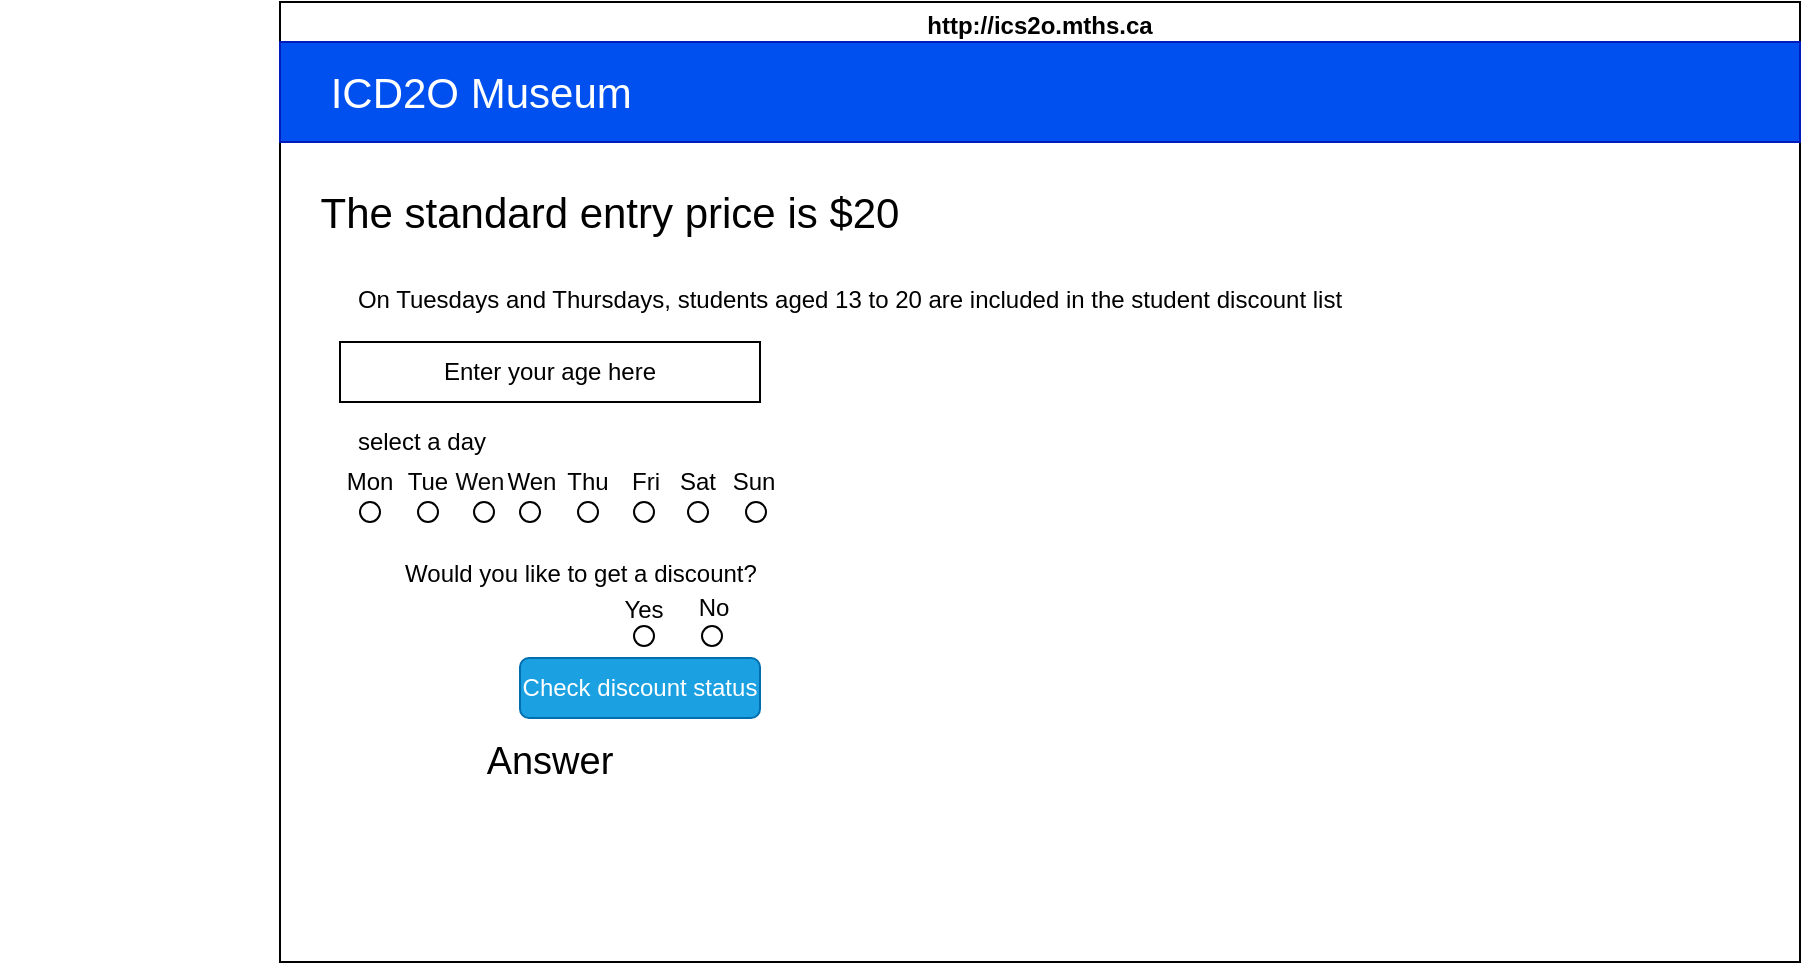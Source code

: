 <mxfile>
    <diagram id="HIP3nbAZw_EuaXWnEj3U" name="Page-1">
        <mxGraphModel dx="1164" dy="239" grid="1" gridSize="10" guides="1" tooltips="1" connect="1" arrows="1" fold="1" page="1" pageScale="1" pageWidth="850" pageHeight="1100" math="0" shadow="0">
            <root>
                <mxCell id="0"/>
                <mxCell id="1" parent="0"/>
                <mxCell id="7" value="http://ics2o.mths.ca" style="swimlane;whiteSpace=wrap;html=1;fontColor=#000000;" parent="1" vertex="1">
                    <mxGeometry y="40" width="760" height="480" as="geometry"/>
                </mxCell>
                <mxCell id="8" value="&lt;span style=&quot;font-size: 21px;&quot;&gt;&amp;nbsp; &amp;nbsp; ICD2O Museum&lt;/span&gt;" style="rounded=0;whiteSpace=wrap;html=1;fillColor=#0050ef;fontColor=#ffffff;strokeColor=#001DBC;align=left;" parent="7" vertex="1">
                    <mxGeometry y="20" width="760" height="50" as="geometry"/>
                </mxCell>
                <mxCell id="9" value="&lt;font color=&quot;#000000&quot;&gt;&lt;span style=&quot;font-size: 12px;&quot;&gt;select a day&lt;/span&gt;&lt;/font&gt;" style="text;html=1;align=center;verticalAlign=middle;whiteSpace=wrap;rounded=0;fontSize=21;" parent="7" vertex="1">
                    <mxGeometry x="-14" y="200" width="170" height="31" as="geometry"/>
                </mxCell>
                <mxCell id="10" value="&lt;font color=&quot;#000000&quot;&gt;The standard entry price is $20&lt;/font&gt;" style="text;html=1;strokeColor=none;fillColor=none;align=center;verticalAlign=middle;whiteSpace=wrap;rounded=0;fontSize=21;" parent="7" vertex="1">
                    <mxGeometry x="-140" y="90" width="610" height="30" as="geometry"/>
                </mxCell>
                <mxCell id="13" value="Check discount status" style="rounded=1;whiteSpace=wrap;html=1;fontSize=12;fontColor=#ffffff;fillColor=#1ba1e2;strokeColor=#006EAF;" parent="7" vertex="1">
                    <mxGeometry x="120" y="328" width="120" height="30" as="geometry"/>
                </mxCell>
                <mxCell id="14" value="&lt;font style=&quot;font-size: 19px;&quot;&gt;Answer&lt;/font&gt;" style="text;html=1;strokeColor=none;fillColor=none;align=center;verticalAlign=middle;whiteSpace=wrap;rounded=0;fontSize=12;fontColor=#000000;" parent="7" vertex="1">
                    <mxGeometry x="60" y="365" width="150" height="30" as="geometry"/>
                </mxCell>
                <mxCell id="12" value="&lt;font color=&quot;#000000&quot;&gt;Enter your age here&lt;/font&gt;" style="rounded=0;whiteSpace=wrap;html=1;fontSize=12;fillColor=none;" parent="7" vertex="1">
                    <mxGeometry x="30" y="170" width="210" height="30" as="geometry"/>
                </mxCell>
                <mxCell id="17" value="" style="ellipse;whiteSpace=wrap;html=1;aspect=fixed;" vertex="1" parent="7">
                    <mxGeometry x="40" y="250" width="10" height="10" as="geometry"/>
                </mxCell>
                <mxCell id="18" value="Mon" style="text;html=1;strokeColor=none;fillColor=none;align=center;verticalAlign=middle;whiteSpace=wrap;rounded=0;fontColor=#000000;" vertex="1" parent="7">
                    <mxGeometry x="15" y="225" width="60" height="30" as="geometry"/>
                </mxCell>
                <mxCell id="27" value="Fri" style="text;html=1;strokeColor=none;fillColor=none;align=center;verticalAlign=middle;whiteSpace=wrap;rounded=0;fontColor=#050505;" vertex="1" parent="7">
                    <mxGeometry x="153" y="225" width="60" height="30" as="geometry"/>
                </mxCell>
                <mxCell id="35" value="&lt;span style=&quot;color: rgba(0, 0, 0, 0); font-family: monospace; font-size: 0px; text-align: start;&quot;&gt;%3CmxGraphModel%3E%3Croot%3E%3CmxCell%20id%3D%220%22%2F%3E%3CmxCell%20id%3D%221%22%20parent%3D%220%22%2F%3E%3CmxCell%20id%3D%222%22%20value%3D%22%26lt%3Bfont%20color%3D%26quot%3B%23000000%26quot%3B%26gt%3BWen%26lt%3B%2Ffont%26gt%3B%22%20style%3D%22text%3Bhtml%3D1%3BstrokeColor%3Dnone%3BfillColor%3Dnone%3Balign%3Dcenter%3BverticalAlign%3Dmiddle%3BwhiteSpace%3Dwrap%3Brounded%3D0%3B%22%20vertex%3D%221%22%20parent%3D%221%22%3E%3CmxGeometry%20x%3D%2296%22%20y%3D%22265%22%20width%3D%2260%22%20height%3D%2230%22%20as%3D%22geometry%22%2F%3E%3C%2FmxCell%3E%3C%2Froot%3E%3C%2FmxGraphModel%3E&lt;/span&gt;" style="text;html=1;strokeColor=none;fillColor=none;align=center;verticalAlign=middle;whiteSpace=wrap;rounded=0;" vertex="1" parent="7">
                    <mxGeometry x="120" y="280" width="60" height="30" as="geometry"/>
                </mxCell>
                <mxCell id="36" value="&lt;font color=&quot;#000000&quot;&gt;Would you like to get a discount?&lt;/font&gt;" style="text;html=1;strokeColor=none;fillColor=none;align=center;verticalAlign=middle;whiteSpace=wrap;rounded=0;" vertex="1" parent="7">
                    <mxGeometry x="12.5" y="271" width="275" height="30" as="geometry"/>
                </mxCell>
                <mxCell id="16" value="&lt;font color=&quot;#000000&quot; style=&quot;font-size: 12px;&quot;&gt;On Tuesdays and Thursdays, students aged 13 to 20 are included in the student discount list&lt;/font&gt;" style="text;html=1;align=center;verticalAlign=middle;whiteSpace=wrap;rounded=0;fontSize=21;" vertex="1" parent="1">
                    <mxGeometry x="-50" y="170" width="670" height="30" as="geometry"/>
                </mxCell>
                <mxCell id="19" value="" style="ellipse;whiteSpace=wrap;html=1;aspect=fixed;" vertex="1" parent="1">
                    <mxGeometry x="69" y="290" width="10" height="10" as="geometry"/>
                </mxCell>
                <mxCell id="20" value="Tue" style="text;html=1;strokeColor=none;fillColor=none;align=center;verticalAlign=middle;whiteSpace=wrap;rounded=0;fontColor=#000000;" vertex="1" parent="1">
                    <mxGeometry x="44" y="265" width="60" height="30" as="geometry"/>
                </mxCell>
                <mxCell id="21" value="" style="ellipse;whiteSpace=wrap;html=1;aspect=fixed;" vertex="1" parent="1">
                    <mxGeometry x="97" y="290" width="10" height="10" as="geometry"/>
                </mxCell>
                <mxCell id="22" value="Wen" style="text;html=1;strokeColor=none;fillColor=none;align=center;verticalAlign=middle;whiteSpace=wrap;rounded=0;fontColor=#0a0a0a;" vertex="1" parent="1">
                    <mxGeometry x="70" y="265" width="60" height="30" as="geometry"/>
                </mxCell>
                <mxCell id="23" value="" style="ellipse;whiteSpace=wrap;html=1;aspect=fixed;" vertex="1" parent="1">
                    <mxGeometry x="120" y="290" width="10" height="10" as="geometry"/>
                </mxCell>
                <mxCell id="24" value="" style="ellipse;whiteSpace=wrap;html=1;aspect=fixed;" vertex="1" parent="1">
                    <mxGeometry x="149" y="290" width="10" height="10" as="geometry"/>
                </mxCell>
                <mxCell id="25" value="Thu" style="text;html=1;strokeColor=none;fillColor=none;align=center;verticalAlign=middle;whiteSpace=wrap;rounded=0;fontColor=#000000;" vertex="1" parent="1">
                    <mxGeometry x="124" y="265" width="60" height="30" as="geometry"/>
                </mxCell>
                <mxCell id="26" value="" style="ellipse;whiteSpace=wrap;html=1;aspect=fixed;" vertex="1" parent="1">
                    <mxGeometry x="177" y="290" width="10" height="10" as="geometry"/>
                </mxCell>
                <mxCell id="28" value="&lt;font color=&quot;#000000&quot;&gt;Wen&lt;/font&gt;" style="text;html=1;strokeColor=none;fillColor=none;align=center;verticalAlign=middle;whiteSpace=wrap;rounded=0;" vertex="1" parent="1">
                    <mxGeometry x="96" y="265" width="60" height="30" as="geometry"/>
                </mxCell>
                <mxCell id="30" value="" style="ellipse;whiteSpace=wrap;html=1;aspect=fixed;" vertex="1" parent="1">
                    <mxGeometry x="204" y="290" width="10" height="10" as="geometry"/>
                </mxCell>
                <mxCell id="31" value="Sat" style="text;html=1;strokeColor=none;fillColor=none;align=center;verticalAlign=middle;whiteSpace=wrap;rounded=0;fontColor=#000000;" vertex="1" parent="1">
                    <mxGeometry x="179" y="265" width="60" height="30" as="geometry"/>
                </mxCell>
                <mxCell id="32" value="" style="ellipse;whiteSpace=wrap;html=1;aspect=fixed;" vertex="1" parent="1">
                    <mxGeometry x="233" y="290" width="10" height="10" as="geometry"/>
                </mxCell>
                <mxCell id="33" value="Sun" style="text;html=1;strokeColor=none;fillColor=none;align=center;verticalAlign=middle;whiteSpace=wrap;rounded=0;fontColor=#000000;" vertex="1" parent="1">
                    <mxGeometry x="207" y="265" width="60" height="30" as="geometry"/>
                </mxCell>
                <mxCell id="40" value="" style="ellipse;whiteSpace=wrap;html=1;aspect=fixed;" vertex="1" parent="1">
                    <mxGeometry x="177" y="352" width="10" height="10" as="geometry"/>
                </mxCell>
                <mxCell id="41" value="" style="ellipse;whiteSpace=wrap;html=1;aspect=fixed;" vertex="1" parent="1">
                    <mxGeometry x="211" y="352" width="10" height="10" as="geometry"/>
                </mxCell>
                <mxCell id="42" value="&lt;font color=&quot;#000000&quot;&gt;Yes&lt;/font&gt;" style="text;html=1;strokeColor=none;fillColor=none;align=center;verticalAlign=middle;whiteSpace=wrap;rounded=0;" vertex="1" parent="1">
                    <mxGeometry x="152" y="327" width="60" height="33" as="geometry"/>
                </mxCell>
                <mxCell id="43" value="&lt;font color=&quot;#000000&quot;&gt;No&lt;/font&gt;" style="text;html=1;strokeColor=none;fillColor=none;align=center;verticalAlign=middle;whiteSpace=wrap;rounded=0;" vertex="1" parent="1">
                    <mxGeometry x="187" y="326" width="60" height="33" as="geometry"/>
                </mxCell>
            </root>
        </mxGraphModel>
    </diagram>
</mxfile>